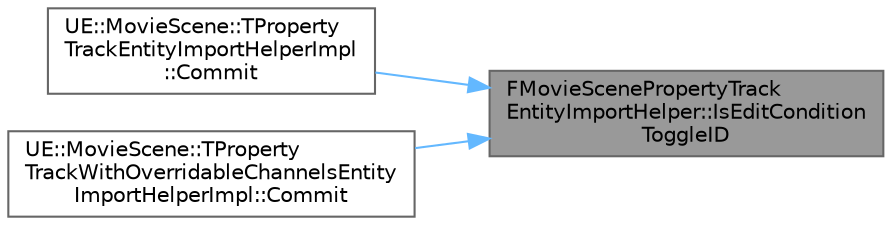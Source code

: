 digraph "FMovieScenePropertyTrackEntityImportHelper::IsEditConditionToggleID"
{
 // INTERACTIVE_SVG=YES
 // LATEX_PDF_SIZE
  bgcolor="transparent";
  edge [fontname=Helvetica,fontsize=10,labelfontname=Helvetica,labelfontsize=10];
  node [fontname=Helvetica,fontsize=10,shape=box,height=0.2,width=0.4];
  rankdir="RL";
  Node1 [id="Node000001",label="FMovieScenePropertyTrack\lEntityImportHelper::IsEditCondition\lToggleID",height=0.2,width=0.4,color="gray40", fillcolor="grey60", style="filled", fontcolor="black",tooltip=" "];
  Node1 -> Node2 [id="edge1_Node000001_Node000002",dir="back",color="steelblue1",style="solid",tooltip=" "];
  Node2 [id="Node000002",label="UE::MovieScene::TProperty\lTrackEntityImportHelperImpl\l::Commit",height=0.2,width=0.4,color="grey40", fillcolor="white", style="filled",URL="$d1/de8/structUE_1_1MovieScene_1_1TPropertyTrackEntityImportHelperImpl.html#a826e41103bbdda25abb0fc7fd373d636",tooltip=" "];
  Node1 -> Node3 [id="edge2_Node000001_Node000003",dir="back",color="steelblue1",style="solid",tooltip=" "];
  Node3 [id="Node000003",label="UE::MovieScene::TProperty\lTrackWithOverridableChannelsEntity\lImportHelperImpl::Commit",height=0.2,width=0.4,color="grey40", fillcolor="white", style="filled",URL="$d9/daa/structUE_1_1MovieScene_1_1TPropertyTrackWithOverridableChannelsEntityImportHelperImpl.html#a7497ac6885c9741ba2b2efb5447aee32",tooltip=" "];
}
